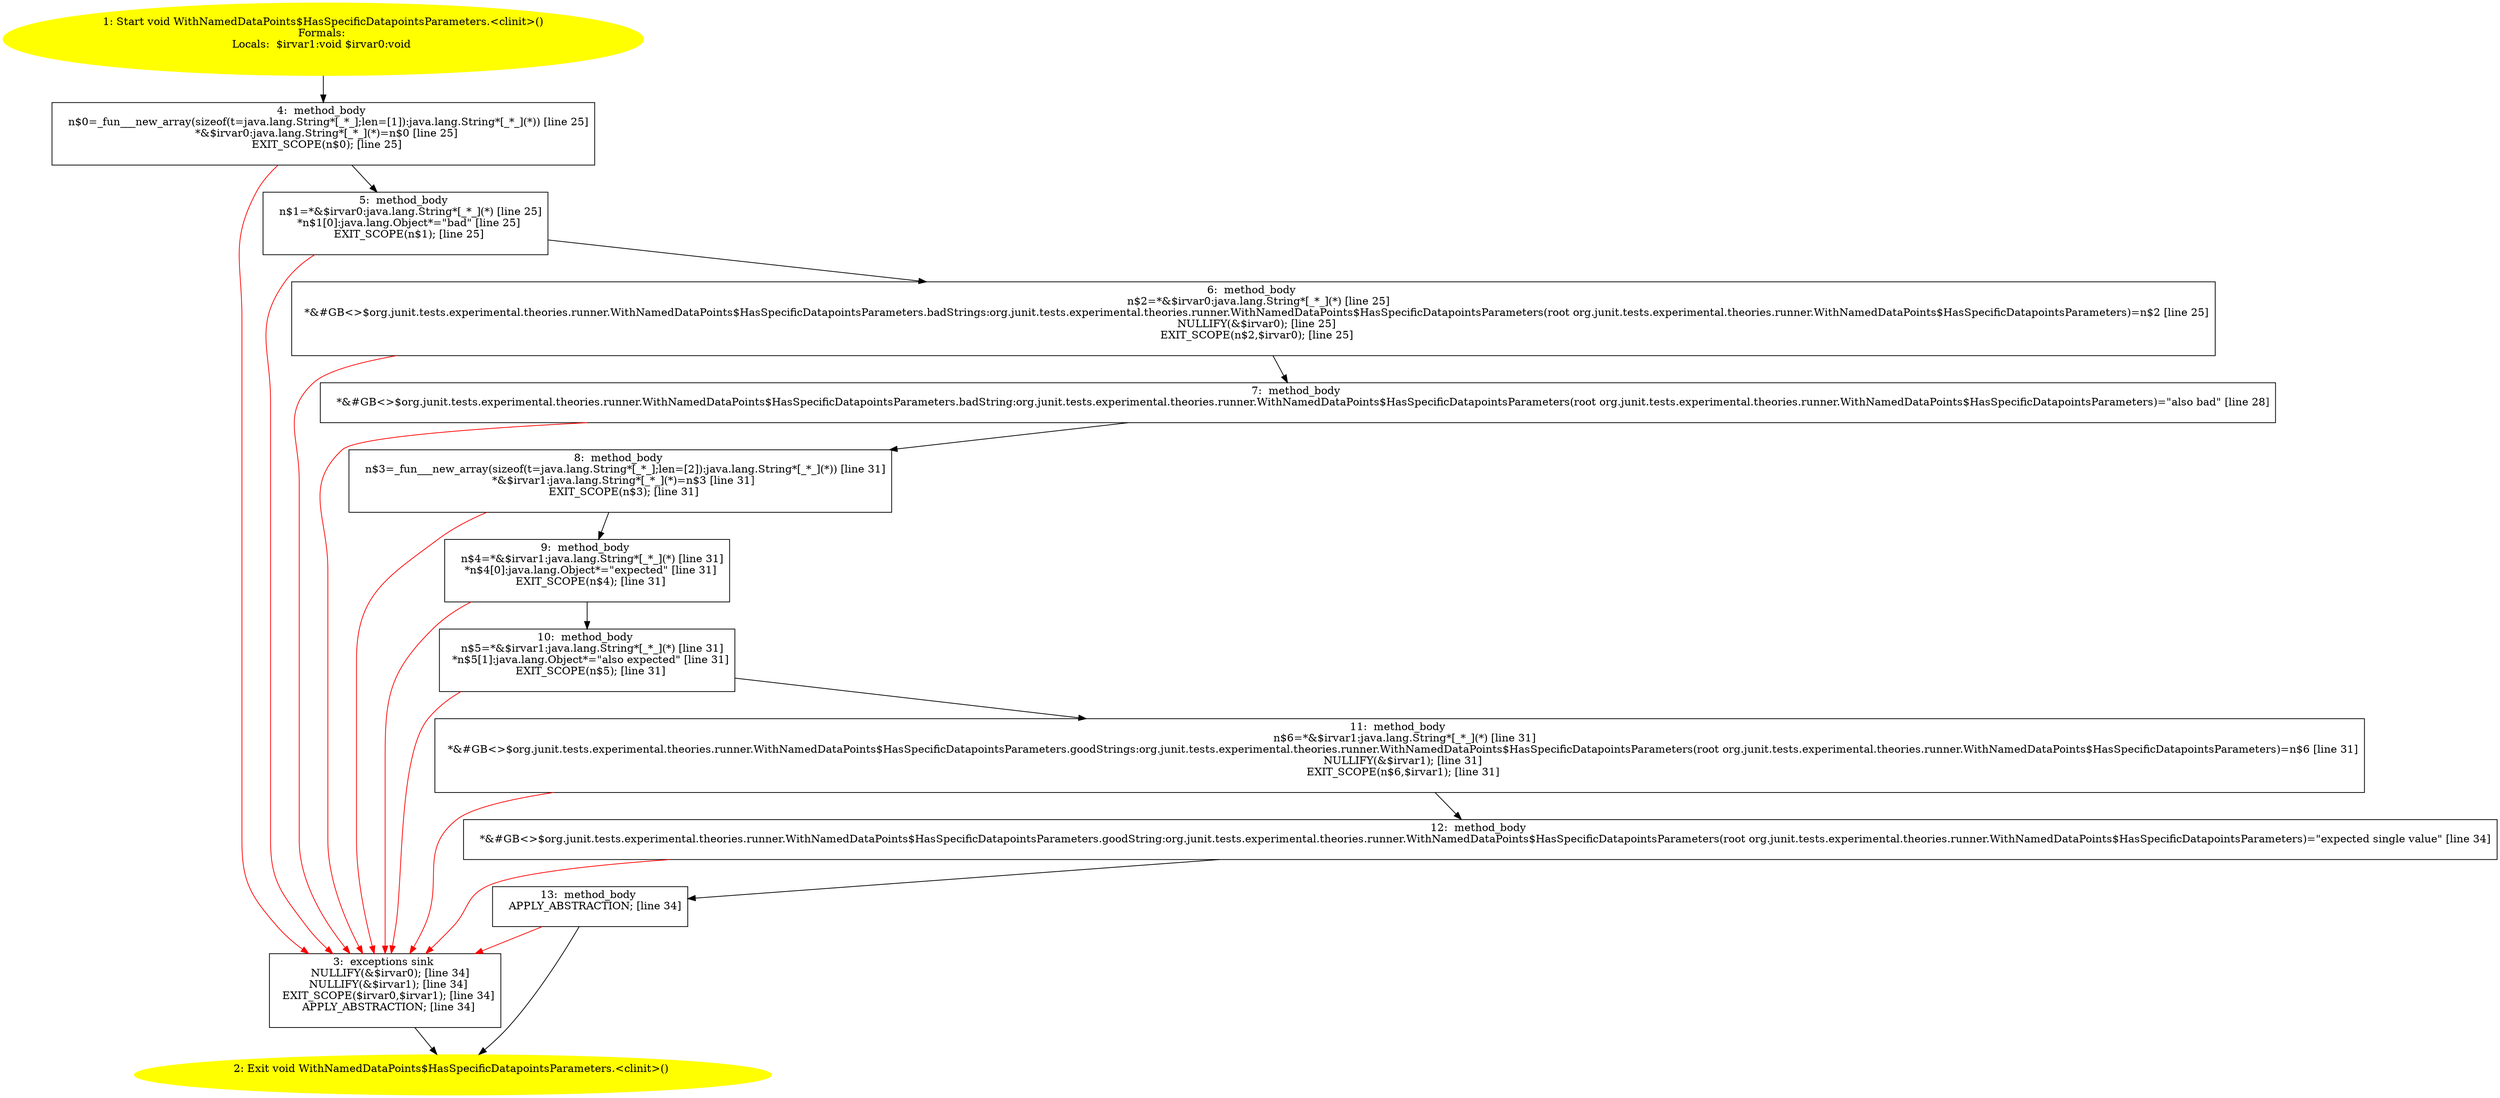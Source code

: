 /* @generated */
digraph cfg {
"org.junit.tests.experimental.theories.runner.WithNamedDataPoints$HasSpecificDatapointsParameters.<cl.973d2c813a8b332f4d76778012818521_1" [label="1: Start void WithNamedDataPoints$HasSpecificDatapointsParameters.<clinit>()\nFormals: \nLocals:  $irvar1:void $irvar0:void \n  " color=yellow style=filled]
	

	 "org.junit.tests.experimental.theories.runner.WithNamedDataPoints$HasSpecificDatapointsParameters.<cl.973d2c813a8b332f4d76778012818521_1" -> "org.junit.tests.experimental.theories.runner.WithNamedDataPoints$HasSpecificDatapointsParameters.<cl.973d2c813a8b332f4d76778012818521_4" ;
"org.junit.tests.experimental.theories.runner.WithNamedDataPoints$HasSpecificDatapointsParameters.<cl.973d2c813a8b332f4d76778012818521_2" [label="2: Exit void WithNamedDataPoints$HasSpecificDatapointsParameters.<clinit>() \n  " color=yellow style=filled]
	

"org.junit.tests.experimental.theories.runner.WithNamedDataPoints$HasSpecificDatapointsParameters.<cl.973d2c813a8b332f4d76778012818521_3" [label="3:  exceptions sink \n   NULLIFY(&$irvar0); [line 34]\n  NULLIFY(&$irvar1); [line 34]\n  EXIT_SCOPE($irvar0,$irvar1); [line 34]\n  APPLY_ABSTRACTION; [line 34]\n " shape="box"]
	

	 "org.junit.tests.experimental.theories.runner.WithNamedDataPoints$HasSpecificDatapointsParameters.<cl.973d2c813a8b332f4d76778012818521_3" -> "org.junit.tests.experimental.theories.runner.WithNamedDataPoints$HasSpecificDatapointsParameters.<cl.973d2c813a8b332f4d76778012818521_2" ;
"org.junit.tests.experimental.theories.runner.WithNamedDataPoints$HasSpecificDatapointsParameters.<cl.973d2c813a8b332f4d76778012818521_4" [label="4:  method_body \n   n$0=_fun___new_array(sizeof(t=java.lang.String*[_*_];len=[1]):java.lang.String*[_*_](*)) [line 25]\n  *&$irvar0:java.lang.String*[_*_](*)=n$0 [line 25]\n  EXIT_SCOPE(n$0); [line 25]\n " shape="box"]
	

	 "org.junit.tests.experimental.theories.runner.WithNamedDataPoints$HasSpecificDatapointsParameters.<cl.973d2c813a8b332f4d76778012818521_4" -> "org.junit.tests.experimental.theories.runner.WithNamedDataPoints$HasSpecificDatapointsParameters.<cl.973d2c813a8b332f4d76778012818521_5" ;
	 "org.junit.tests.experimental.theories.runner.WithNamedDataPoints$HasSpecificDatapointsParameters.<cl.973d2c813a8b332f4d76778012818521_4" -> "org.junit.tests.experimental.theories.runner.WithNamedDataPoints$HasSpecificDatapointsParameters.<cl.973d2c813a8b332f4d76778012818521_3" [color="red" ];
"org.junit.tests.experimental.theories.runner.WithNamedDataPoints$HasSpecificDatapointsParameters.<cl.973d2c813a8b332f4d76778012818521_5" [label="5:  method_body \n   n$1=*&$irvar0:java.lang.String*[_*_](*) [line 25]\n  *n$1[0]:java.lang.Object*=\"bad\" [line 25]\n  EXIT_SCOPE(n$1); [line 25]\n " shape="box"]
	

	 "org.junit.tests.experimental.theories.runner.WithNamedDataPoints$HasSpecificDatapointsParameters.<cl.973d2c813a8b332f4d76778012818521_5" -> "org.junit.tests.experimental.theories.runner.WithNamedDataPoints$HasSpecificDatapointsParameters.<cl.973d2c813a8b332f4d76778012818521_6" ;
	 "org.junit.tests.experimental.theories.runner.WithNamedDataPoints$HasSpecificDatapointsParameters.<cl.973d2c813a8b332f4d76778012818521_5" -> "org.junit.tests.experimental.theories.runner.WithNamedDataPoints$HasSpecificDatapointsParameters.<cl.973d2c813a8b332f4d76778012818521_3" [color="red" ];
"org.junit.tests.experimental.theories.runner.WithNamedDataPoints$HasSpecificDatapointsParameters.<cl.973d2c813a8b332f4d76778012818521_6" [label="6:  method_body \n   n$2=*&$irvar0:java.lang.String*[_*_](*) [line 25]\n  *&#GB<>$org.junit.tests.experimental.theories.runner.WithNamedDataPoints$HasSpecificDatapointsParameters.badStrings:org.junit.tests.experimental.theories.runner.WithNamedDataPoints$HasSpecificDatapointsParameters(root org.junit.tests.experimental.theories.runner.WithNamedDataPoints$HasSpecificDatapointsParameters)=n$2 [line 25]\n  NULLIFY(&$irvar0); [line 25]\n  EXIT_SCOPE(n$2,$irvar0); [line 25]\n " shape="box"]
	

	 "org.junit.tests.experimental.theories.runner.WithNamedDataPoints$HasSpecificDatapointsParameters.<cl.973d2c813a8b332f4d76778012818521_6" -> "org.junit.tests.experimental.theories.runner.WithNamedDataPoints$HasSpecificDatapointsParameters.<cl.973d2c813a8b332f4d76778012818521_7" ;
	 "org.junit.tests.experimental.theories.runner.WithNamedDataPoints$HasSpecificDatapointsParameters.<cl.973d2c813a8b332f4d76778012818521_6" -> "org.junit.tests.experimental.theories.runner.WithNamedDataPoints$HasSpecificDatapointsParameters.<cl.973d2c813a8b332f4d76778012818521_3" [color="red" ];
"org.junit.tests.experimental.theories.runner.WithNamedDataPoints$HasSpecificDatapointsParameters.<cl.973d2c813a8b332f4d76778012818521_7" [label="7:  method_body \n   *&#GB<>$org.junit.tests.experimental.theories.runner.WithNamedDataPoints$HasSpecificDatapointsParameters.badString:org.junit.tests.experimental.theories.runner.WithNamedDataPoints$HasSpecificDatapointsParameters(root org.junit.tests.experimental.theories.runner.WithNamedDataPoints$HasSpecificDatapointsParameters)=\"also bad\" [line 28]\n " shape="box"]
	

	 "org.junit.tests.experimental.theories.runner.WithNamedDataPoints$HasSpecificDatapointsParameters.<cl.973d2c813a8b332f4d76778012818521_7" -> "org.junit.tests.experimental.theories.runner.WithNamedDataPoints$HasSpecificDatapointsParameters.<cl.973d2c813a8b332f4d76778012818521_8" ;
	 "org.junit.tests.experimental.theories.runner.WithNamedDataPoints$HasSpecificDatapointsParameters.<cl.973d2c813a8b332f4d76778012818521_7" -> "org.junit.tests.experimental.theories.runner.WithNamedDataPoints$HasSpecificDatapointsParameters.<cl.973d2c813a8b332f4d76778012818521_3" [color="red" ];
"org.junit.tests.experimental.theories.runner.WithNamedDataPoints$HasSpecificDatapointsParameters.<cl.973d2c813a8b332f4d76778012818521_8" [label="8:  method_body \n   n$3=_fun___new_array(sizeof(t=java.lang.String*[_*_];len=[2]):java.lang.String*[_*_](*)) [line 31]\n  *&$irvar1:java.lang.String*[_*_](*)=n$3 [line 31]\n  EXIT_SCOPE(n$3); [line 31]\n " shape="box"]
	

	 "org.junit.tests.experimental.theories.runner.WithNamedDataPoints$HasSpecificDatapointsParameters.<cl.973d2c813a8b332f4d76778012818521_8" -> "org.junit.tests.experimental.theories.runner.WithNamedDataPoints$HasSpecificDatapointsParameters.<cl.973d2c813a8b332f4d76778012818521_9" ;
	 "org.junit.tests.experimental.theories.runner.WithNamedDataPoints$HasSpecificDatapointsParameters.<cl.973d2c813a8b332f4d76778012818521_8" -> "org.junit.tests.experimental.theories.runner.WithNamedDataPoints$HasSpecificDatapointsParameters.<cl.973d2c813a8b332f4d76778012818521_3" [color="red" ];
"org.junit.tests.experimental.theories.runner.WithNamedDataPoints$HasSpecificDatapointsParameters.<cl.973d2c813a8b332f4d76778012818521_9" [label="9:  method_body \n   n$4=*&$irvar1:java.lang.String*[_*_](*) [line 31]\n  *n$4[0]:java.lang.Object*=\"expected\" [line 31]\n  EXIT_SCOPE(n$4); [line 31]\n " shape="box"]
	

	 "org.junit.tests.experimental.theories.runner.WithNamedDataPoints$HasSpecificDatapointsParameters.<cl.973d2c813a8b332f4d76778012818521_9" -> "org.junit.tests.experimental.theories.runner.WithNamedDataPoints$HasSpecificDatapointsParameters.<cl.973d2c813a8b332f4d76778012818521_10" ;
	 "org.junit.tests.experimental.theories.runner.WithNamedDataPoints$HasSpecificDatapointsParameters.<cl.973d2c813a8b332f4d76778012818521_9" -> "org.junit.tests.experimental.theories.runner.WithNamedDataPoints$HasSpecificDatapointsParameters.<cl.973d2c813a8b332f4d76778012818521_3" [color="red" ];
"org.junit.tests.experimental.theories.runner.WithNamedDataPoints$HasSpecificDatapointsParameters.<cl.973d2c813a8b332f4d76778012818521_10" [label="10:  method_body \n   n$5=*&$irvar1:java.lang.String*[_*_](*) [line 31]\n  *n$5[1]:java.lang.Object*=\"also expected\" [line 31]\n  EXIT_SCOPE(n$5); [line 31]\n " shape="box"]
	

	 "org.junit.tests.experimental.theories.runner.WithNamedDataPoints$HasSpecificDatapointsParameters.<cl.973d2c813a8b332f4d76778012818521_10" -> "org.junit.tests.experimental.theories.runner.WithNamedDataPoints$HasSpecificDatapointsParameters.<cl.973d2c813a8b332f4d76778012818521_11" ;
	 "org.junit.tests.experimental.theories.runner.WithNamedDataPoints$HasSpecificDatapointsParameters.<cl.973d2c813a8b332f4d76778012818521_10" -> "org.junit.tests.experimental.theories.runner.WithNamedDataPoints$HasSpecificDatapointsParameters.<cl.973d2c813a8b332f4d76778012818521_3" [color="red" ];
"org.junit.tests.experimental.theories.runner.WithNamedDataPoints$HasSpecificDatapointsParameters.<cl.973d2c813a8b332f4d76778012818521_11" [label="11:  method_body \n   n$6=*&$irvar1:java.lang.String*[_*_](*) [line 31]\n  *&#GB<>$org.junit.tests.experimental.theories.runner.WithNamedDataPoints$HasSpecificDatapointsParameters.goodStrings:org.junit.tests.experimental.theories.runner.WithNamedDataPoints$HasSpecificDatapointsParameters(root org.junit.tests.experimental.theories.runner.WithNamedDataPoints$HasSpecificDatapointsParameters)=n$6 [line 31]\n  NULLIFY(&$irvar1); [line 31]\n  EXIT_SCOPE(n$6,$irvar1); [line 31]\n " shape="box"]
	

	 "org.junit.tests.experimental.theories.runner.WithNamedDataPoints$HasSpecificDatapointsParameters.<cl.973d2c813a8b332f4d76778012818521_11" -> "org.junit.tests.experimental.theories.runner.WithNamedDataPoints$HasSpecificDatapointsParameters.<cl.973d2c813a8b332f4d76778012818521_12" ;
	 "org.junit.tests.experimental.theories.runner.WithNamedDataPoints$HasSpecificDatapointsParameters.<cl.973d2c813a8b332f4d76778012818521_11" -> "org.junit.tests.experimental.theories.runner.WithNamedDataPoints$HasSpecificDatapointsParameters.<cl.973d2c813a8b332f4d76778012818521_3" [color="red" ];
"org.junit.tests.experimental.theories.runner.WithNamedDataPoints$HasSpecificDatapointsParameters.<cl.973d2c813a8b332f4d76778012818521_12" [label="12:  method_body \n   *&#GB<>$org.junit.tests.experimental.theories.runner.WithNamedDataPoints$HasSpecificDatapointsParameters.goodString:org.junit.tests.experimental.theories.runner.WithNamedDataPoints$HasSpecificDatapointsParameters(root org.junit.tests.experimental.theories.runner.WithNamedDataPoints$HasSpecificDatapointsParameters)=\"expected single value\" [line 34]\n " shape="box"]
	

	 "org.junit.tests.experimental.theories.runner.WithNamedDataPoints$HasSpecificDatapointsParameters.<cl.973d2c813a8b332f4d76778012818521_12" -> "org.junit.tests.experimental.theories.runner.WithNamedDataPoints$HasSpecificDatapointsParameters.<cl.973d2c813a8b332f4d76778012818521_13" ;
	 "org.junit.tests.experimental.theories.runner.WithNamedDataPoints$HasSpecificDatapointsParameters.<cl.973d2c813a8b332f4d76778012818521_12" -> "org.junit.tests.experimental.theories.runner.WithNamedDataPoints$HasSpecificDatapointsParameters.<cl.973d2c813a8b332f4d76778012818521_3" [color="red" ];
"org.junit.tests.experimental.theories.runner.WithNamedDataPoints$HasSpecificDatapointsParameters.<cl.973d2c813a8b332f4d76778012818521_13" [label="13:  method_body \n   APPLY_ABSTRACTION; [line 34]\n " shape="box"]
	

	 "org.junit.tests.experimental.theories.runner.WithNamedDataPoints$HasSpecificDatapointsParameters.<cl.973d2c813a8b332f4d76778012818521_13" -> "org.junit.tests.experimental.theories.runner.WithNamedDataPoints$HasSpecificDatapointsParameters.<cl.973d2c813a8b332f4d76778012818521_2" ;
	 "org.junit.tests.experimental.theories.runner.WithNamedDataPoints$HasSpecificDatapointsParameters.<cl.973d2c813a8b332f4d76778012818521_13" -> "org.junit.tests.experimental.theories.runner.WithNamedDataPoints$HasSpecificDatapointsParameters.<cl.973d2c813a8b332f4d76778012818521_3" [color="red" ];
}
